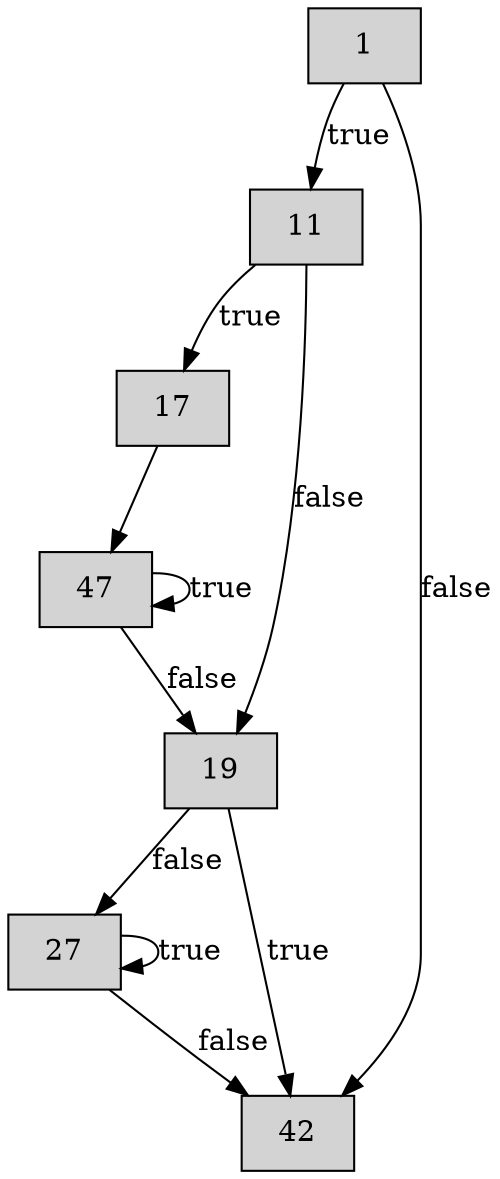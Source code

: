 digraph CFG {
    node [shape=box, style=filled];

    1 [label="1"];
    11 [label="11"];
    17 [label="17"];
    19 [label="19"];
    27 [label="27"];
    42 [label="42"];
    47 [label="47"];

    1 -> 11 [label="true"];
    1 -> 42 [label="false"];

    11 -> 19 [label="false"];
    11 -> 17 [label="true"];

    17 -> 47;

    19 -> 27 [label="false"];
    19 -> 42 [label="true"];

    27 -> 27 [label="true"];
    27 -> 42 [label="false"];

    47 -> 47 [label="true"];
    47 -> 19 [label="false"];
}